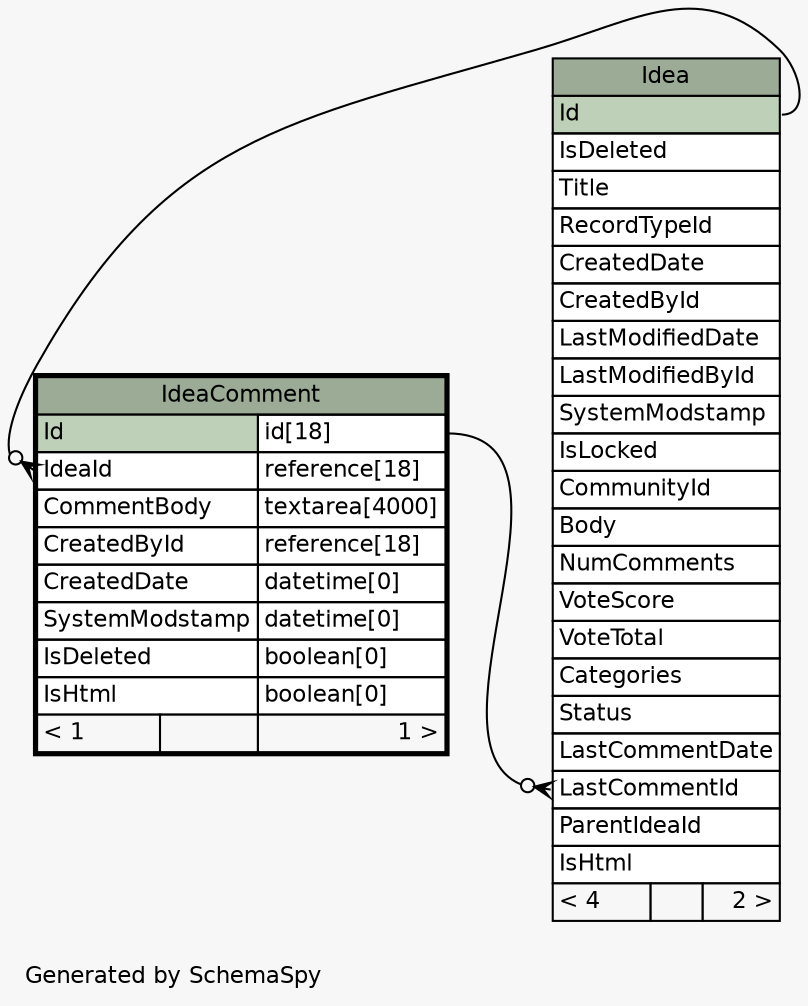 // dot 2.36.0 on Mac OS X 10.11.6
// SchemaSpy rev 590
digraph "oneDegreeRelationshipsDiagram" {
  graph [
    rankdir="RL"
    bgcolor="#f7f7f7"
    label="\nGenerated by SchemaSpy"
    labeljust="l"
    nodesep="0.18"
    ranksep="0.46"
    fontname="Helvetica"
    fontsize="11"
  ];
  node [
    fontname="Helvetica"
    fontsize="11"
    shape="plaintext"
  ];
  edge [
    arrowsize="0.8"
  ];
  "Idea":"LastCommentId":w -> "IdeaComment":"Id.type":e [arrowhead=none dir=back arrowtail=crowodot];
  "IdeaComment":"IdeaId":w -> "Idea":"Id":e [arrowhead=none dir=back arrowtail=crowodot];
  "Idea" [
    label=<
    <TABLE BORDER="0" CELLBORDER="1" CELLSPACING="0" BGCOLOR="#ffffff">
      <TR><TD COLSPAN="3" BGCOLOR="#9bab96" ALIGN="CENTER">Idea</TD></TR>
      <TR><TD PORT="Id" COLSPAN="3" BGCOLOR="#bed1b8" ALIGN="LEFT">Id</TD></TR>
      <TR><TD PORT="IsDeleted" COLSPAN="3" ALIGN="LEFT">IsDeleted</TD></TR>
      <TR><TD PORT="Title" COLSPAN="3" ALIGN="LEFT">Title</TD></TR>
      <TR><TD PORT="RecordTypeId" COLSPAN="3" ALIGN="LEFT">RecordTypeId</TD></TR>
      <TR><TD PORT="CreatedDate" COLSPAN="3" ALIGN="LEFT">CreatedDate</TD></TR>
      <TR><TD PORT="CreatedById" COLSPAN="3" ALIGN="LEFT">CreatedById</TD></TR>
      <TR><TD PORT="LastModifiedDate" COLSPAN="3" ALIGN="LEFT">LastModifiedDate</TD></TR>
      <TR><TD PORT="LastModifiedById" COLSPAN="3" ALIGN="LEFT">LastModifiedById</TD></TR>
      <TR><TD PORT="SystemModstamp" COLSPAN="3" ALIGN="LEFT">SystemModstamp</TD></TR>
      <TR><TD PORT="IsLocked" COLSPAN="3" ALIGN="LEFT">IsLocked</TD></TR>
      <TR><TD PORT="CommunityId" COLSPAN="3" ALIGN="LEFT">CommunityId</TD></TR>
      <TR><TD PORT="Body" COLSPAN="3" ALIGN="LEFT">Body</TD></TR>
      <TR><TD PORT="NumComments" COLSPAN="3" ALIGN="LEFT">NumComments</TD></TR>
      <TR><TD PORT="VoteScore" COLSPAN="3" ALIGN="LEFT">VoteScore</TD></TR>
      <TR><TD PORT="VoteTotal" COLSPAN="3" ALIGN="LEFT">VoteTotal</TD></TR>
      <TR><TD PORT="Categories" COLSPAN="3" ALIGN="LEFT">Categories</TD></TR>
      <TR><TD PORT="Status" COLSPAN="3" ALIGN="LEFT">Status</TD></TR>
      <TR><TD PORT="LastCommentDate" COLSPAN="3" ALIGN="LEFT">LastCommentDate</TD></TR>
      <TR><TD PORT="LastCommentId" COLSPAN="3" ALIGN="LEFT">LastCommentId</TD></TR>
      <TR><TD PORT="ParentIdeaId" COLSPAN="3" ALIGN="LEFT">ParentIdeaId</TD></TR>
      <TR><TD PORT="IsHtml" COLSPAN="3" ALIGN="LEFT">IsHtml</TD></TR>
      <TR><TD ALIGN="LEFT" BGCOLOR="#f7f7f7">&lt; 4</TD><TD ALIGN="RIGHT" BGCOLOR="#f7f7f7">  </TD><TD ALIGN="RIGHT" BGCOLOR="#f7f7f7">2 &gt;</TD></TR>
    </TABLE>>
    URL="Idea.html"
    tooltip="Idea"
  ];
  "IdeaComment" [
    label=<
    <TABLE BORDER="2" CELLBORDER="1" CELLSPACING="0" BGCOLOR="#ffffff">
      <TR><TD COLSPAN="3" BGCOLOR="#9bab96" ALIGN="CENTER">IdeaComment</TD></TR>
      <TR><TD PORT="Id" COLSPAN="2" BGCOLOR="#bed1b8" ALIGN="LEFT">Id</TD><TD PORT="Id.type" ALIGN="LEFT">id[18]</TD></TR>
      <TR><TD PORT="IdeaId" COLSPAN="2" ALIGN="LEFT">IdeaId</TD><TD PORT="IdeaId.type" ALIGN="LEFT">reference[18]</TD></TR>
      <TR><TD PORT="CommentBody" COLSPAN="2" ALIGN="LEFT">CommentBody</TD><TD PORT="CommentBody.type" ALIGN="LEFT">textarea[4000]</TD></TR>
      <TR><TD PORT="CreatedById" COLSPAN="2" ALIGN="LEFT">CreatedById</TD><TD PORT="CreatedById.type" ALIGN="LEFT">reference[18]</TD></TR>
      <TR><TD PORT="CreatedDate" COLSPAN="2" ALIGN="LEFT">CreatedDate</TD><TD PORT="CreatedDate.type" ALIGN="LEFT">datetime[0]</TD></TR>
      <TR><TD PORT="SystemModstamp" COLSPAN="2" ALIGN="LEFT">SystemModstamp</TD><TD PORT="SystemModstamp.type" ALIGN="LEFT">datetime[0]</TD></TR>
      <TR><TD PORT="IsDeleted" COLSPAN="2" ALIGN="LEFT">IsDeleted</TD><TD PORT="IsDeleted.type" ALIGN="LEFT">boolean[0]</TD></TR>
      <TR><TD PORT="IsHtml" COLSPAN="2" ALIGN="LEFT">IsHtml</TD><TD PORT="IsHtml.type" ALIGN="LEFT">boolean[0]</TD></TR>
      <TR><TD ALIGN="LEFT" BGCOLOR="#f7f7f7">&lt; 1</TD><TD ALIGN="RIGHT" BGCOLOR="#f7f7f7">  </TD><TD ALIGN="RIGHT" BGCOLOR="#f7f7f7">1 &gt;</TD></TR>
    </TABLE>>
    URL="IdeaComment.html"
    tooltip="IdeaComment"
  ];
}
